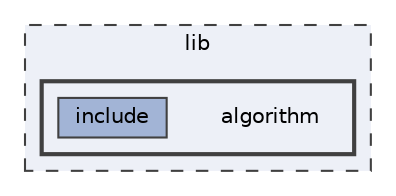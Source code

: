 digraph "lib/algorithm"
{
 // LATEX_PDF_SIZE
  bgcolor="transparent";
  edge [fontname=Helvetica,fontsize=10,labelfontname=Helvetica,labelfontsize=10];
  node [fontname=Helvetica,fontsize=10,shape=box,height=0.2,width=0.4];
  compound=true
  subgraph clusterdir_97aefd0d527b934f1d99a682da8fe6a9 {
    graph [ bgcolor="#edf0f7", pencolor="grey25", label="lib", fontname=Helvetica,fontsize=10 style="filled,dashed", URL="dir_97aefd0d527b934f1d99a682da8fe6a9.html",tooltip=""]
  subgraph clusterdir_f5dd86dbd9583e7b6fc3983d3949da68 {
    graph [ bgcolor="#edf0f7", pencolor="grey25", label="", fontname=Helvetica,fontsize=10 style="filled,bold", URL="dir_f5dd86dbd9583e7b6fc3983d3949da68.html",tooltip=""]
    dir_f5dd86dbd9583e7b6fc3983d3949da68 [shape=plaintext, label="algorithm"];
  dir_9a97ad998015a048f4ab0c3f00568bf1 [label="include", fillcolor="#a2b4d6", color="grey25", style="filled", URL="dir_9a97ad998015a048f4ab0c3f00568bf1.html",tooltip=""];
  }
  }
}

